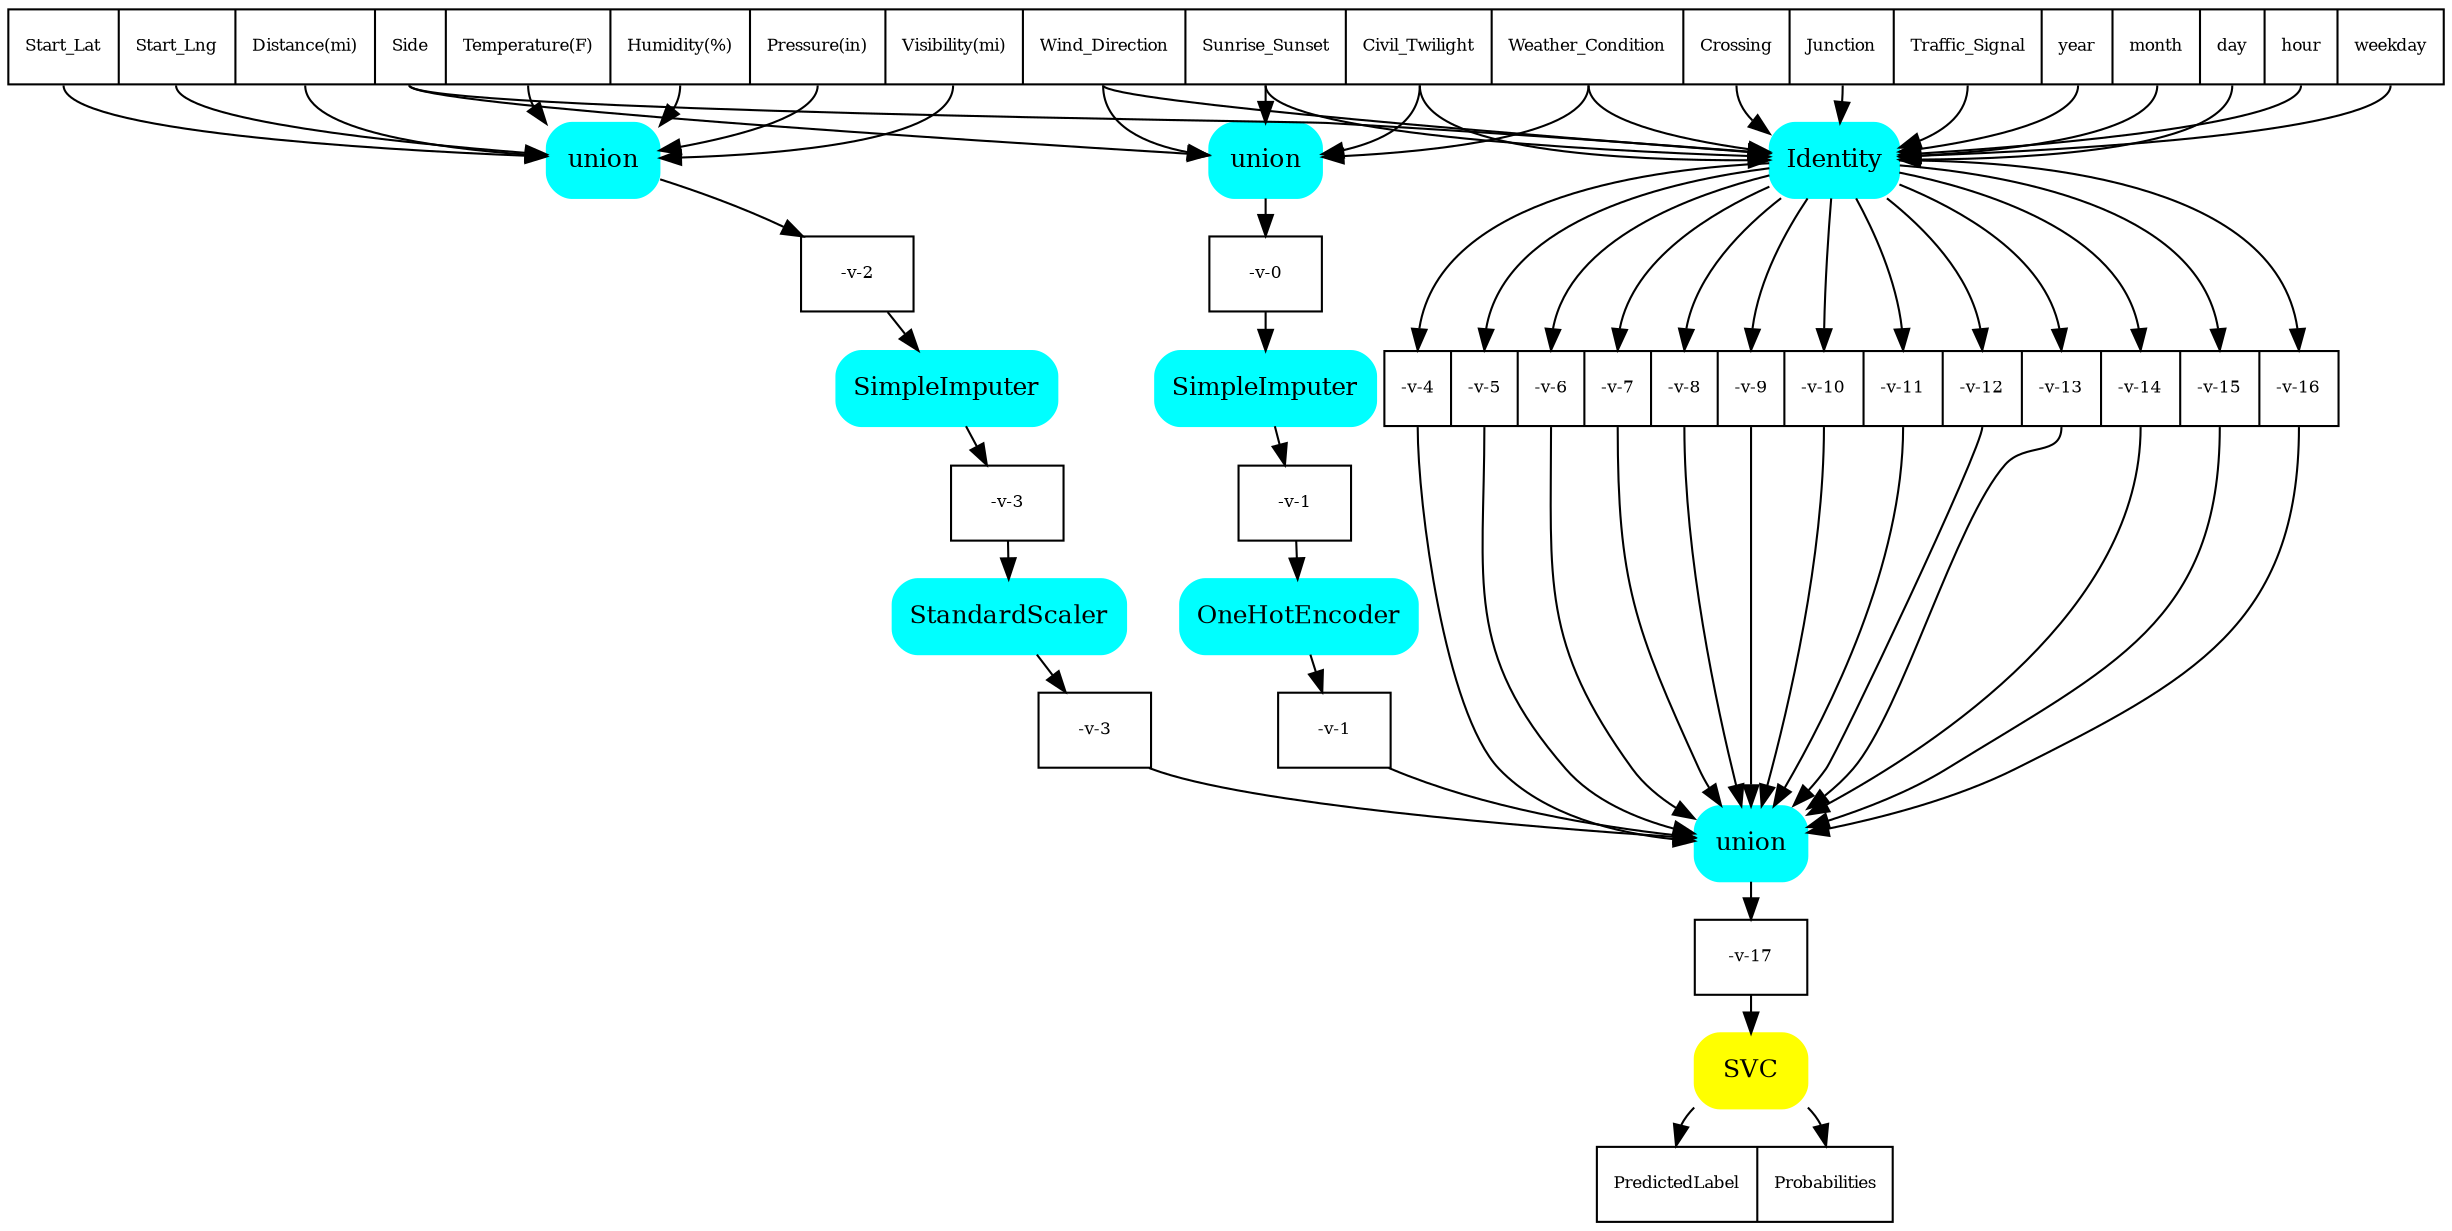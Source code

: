 digraph{
  nodesep=0.05;
  ranksep=0.25;
  orientation=portrait;
  sch0[label="<f0> Start_Lat|<f1> Start_Lng|<f2> Distance(mi)|<f3> Side|<f4> Temperature(F)|<f5> Humidity(%)|<f6> Pressure(in)|<f7> Visibility(mi)|<f8> Wind_Direction|<f9> Sunrise_Sunset|<f10> Civil_Twilight|<f11> Weather_Condition|<f12> Crossing|<f13> Junction|<f14> Traffic_Signal|<f15> year|<f16> month|<f17> day|<f18> hour|<f19> weekday",shape=record,fontsize=8];

  node1[label="union",shape=box,style="filled,rounded",color=cyan,fontsize=12];
  sch0:f3 -> node1;
  sch0:f8 -> node1;
  sch0:f9 -> node1;
  sch0:f10 -> node1;
  sch0:f11 -> node1;
  sch1[label="<f0> -v-0",shape=record,fontsize=8];
  node1 -> sch1:f0;

  node2[label="SimpleImputer",shape=box,style="filled,rounded",color=cyan,fontsize=12];
  sch1:f0 -> node2;
  sch2[label="<f0> -v-1",shape=record,fontsize=8];
  node2 -> sch2:f0;

  node3[label="OneHotEncoder",shape=box,style="filled,rounded",color=cyan,fontsize=12];
  sch2:f0 -> node3;
  sch3[label="<f0> -v-1",shape=record,fontsize=8];
  node3 -> sch3:f0;

  node4[label="union",shape=box,style="filled,rounded",color=cyan,fontsize=12];
  sch0:f0 -> node4;
  sch0:f1 -> node4;
  sch0:f2 -> node4;
  sch0:f4 -> node4;
  sch0:f5 -> node4;
  sch0:f6 -> node4;
  sch0:f7 -> node4;
  sch4[label="<f0> -v-2",shape=record,fontsize=8];
  node4 -> sch4:f0;

  node5[label="SimpleImputer",shape=box,style="filled,rounded",color=cyan,fontsize=12];
  sch4:f0 -> node5;
  sch5[label="<f0> -v-3",shape=record,fontsize=8];
  node5 -> sch5:f0;

  node6[label="StandardScaler",shape=box,style="filled,rounded",color=cyan,fontsize=12];
  sch5:f0 -> node6;
  sch6[label="<f0> -v-3",shape=record,fontsize=8];
  node6 -> sch6:f0;

  node7[label="Identity",shape=box,style="filled,rounded",color=cyan,fontsize=12];
  sch0:f3 -> node7;
  sch0:f8 -> node7;
  sch0:f9 -> node7;
  sch0:f10 -> node7;
  sch0:f11 -> node7;
  sch0:f12 -> node7;
  sch0:f13 -> node7;
  sch0:f14 -> node7;
  sch0:f15 -> node7;
  sch0:f16 -> node7;
  sch0:f17 -> node7;
  sch0:f18 -> node7;
  sch0:f19 -> node7;
  sch7[label="<f0> -v-4|<f1> -v-5|<f2> -v-6|<f3> -v-7|<f4> -v-8|<f5> -v-9|<f6> -v-10|<f7> -v-11|<f8> -v-12|<f9> -v-13|<f10> -v-14|<f11> -v-15|<f12> -v-16",shape=record,fontsize=8];
  node7 -> sch7:f0;
  node7 -> sch7:f1;
  node7 -> sch7:f2;
  node7 -> sch7:f3;
  node7 -> sch7:f4;
  node7 -> sch7:f5;
  node7 -> sch7:f6;
  node7 -> sch7:f7;
  node7 -> sch7:f8;
  node7 -> sch7:f9;
  node7 -> sch7:f10;
  node7 -> sch7:f11;
  node7 -> sch7:f12;

  node8[label="union",shape=box,style="filled,rounded",color=cyan,fontsize=12];
  sch3:f0 -> node8;
  sch6:f0 -> node8;
  sch7:f0 -> node8;
  sch7:f1 -> node8;
  sch7:f2 -> node8;
  sch7:f3 -> node8;
  sch7:f4 -> node8;
  sch7:f5 -> node8;
  sch7:f6 -> node8;
  sch7:f7 -> node8;
  sch7:f8 -> node8;
  sch7:f9 -> node8;
  sch7:f10 -> node8;
  sch7:f11 -> node8;
  sch7:f12 -> node8;
  sch8[label="<f0> -v-17",shape=record,fontsize=8];
  node8 -> sch8:f0;

  node9[label="SVC",shape=box,style="filled,rounded",color=yellow,fontsize=12];
  sch8:f0 -> node9;
  sch9[label="<f0> PredictedLabel|<f1> Probabilities",shape=record,fontsize=8];
  node9 -> sch9:f0;
  node9 -> sch9:f1;
}